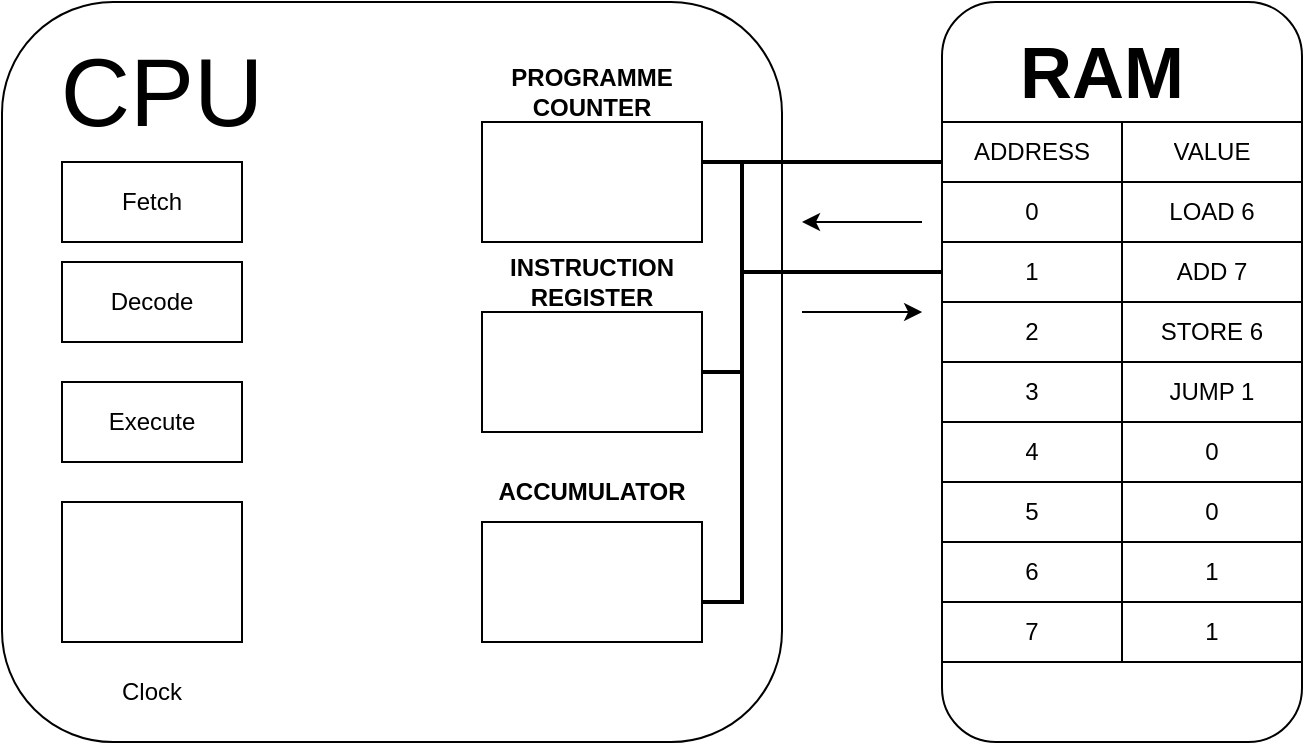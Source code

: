 <mxfile version="24.1.0" type="github">
  <diagram name="Page-1" id="JqNgX-sLA35KOak5caPl">
    <mxGraphModel dx="880" dy="468" grid="1" gridSize="10" guides="1" tooltips="1" connect="1" arrows="1" fold="1" page="1" pageScale="1" pageWidth="1654" pageHeight="1169" math="0" shadow="0">
      <root>
        <mxCell id="0" />
        <mxCell id="1" parent="0" />
        <mxCell id="5GbOFo27XGzMVBYZwTUD-1" value="" style="rounded=1;whiteSpace=wrap;html=1;" vertex="1" parent="1">
          <mxGeometry x="30" y="70" width="390" height="370" as="geometry" />
        </mxCell>
        <mxCell id="5GbOFo27XGzMVBYZwTUD-2" value="&lt;font style=&quot;font-size: 48px;&quot;&gt;CPU&lt;/font&gt;" style="text;html=1;align=center;verticalAlign=middle;whiteSpace=wrap;rounded=0;" vertex="1" parent="1">
          <mxGeometry x="80" y="100" width="60" height="30" as="geometry" />
        </mxCell>
        <mxCell id="5GbOFo27XGzMVBYZwTUD-3" value="Fetch" style="rounded=0;whiteSpace=wrap;html=1;" vertex="1" parent="1">
          <mxGeometry x="60" y="150" width="90" height="40" as="geometry" />
        </mxCell>
        <mxCell id="5GbOFo27XGzMVBYZwTUD-4" value="Execute" style="rounded=0;whiteSpace=wrap;html=1;" vertex="1" parent="1">
          <mxGeometry x="60" y="260" width="90" height="40" as="geometry" />
        </mxCell>
        <mxCell id="5GbOFo27XGzMVBYZwTUD-6" value="Decode" style="rounded=0;whiteSpace=wrap;html=1;" vertex="1" parent="1">
          <mxGeometry x="60" y="200" width="90" height="40" as="geometry" />
        </mxCell>
        <mxCell id="5GbOFo27XGzMVBYZwTUD-7" value="" style="rounded=0;whiteSpace=wrap;html=1;" vertex="1" parent="1">
          <mxGeometry x="60" y="320" width="90" height="70" as="geometry" />
        </mxCell>
        <mxCell id="5GbOFo27XGzMVBYZwTUD-8" value="" style="rounded=0;whiteSpace=wrap;html=1;" vertex="1" parent="1">
          <mxGeometry x="270" y="130" width="110" height="60" as="geometry" />
        </mxCell>
        <mxCell id="5GbOFo27XGzMVBYZwTUD-9" value="" style="rounded=0;whiteSpace=wrap;html=1;" vertex="1" parent="1">
          <mxGeometry x="270" y="225" width="110" height="60" as="geometry" />
        </mxCell>
        <mxCell id="5GbOFo27XGzMVBYZwTUD-10" value="" style="rounded=0;whiteSpace=wrap;html=1;" vertex="1" parent="1">
          <mxGeometry x="270" y="330" width="110" height="60" as="geometry" />
        </mxCell>
        <mxCell id="5GbOFo27XGzMVBYZwTUD-11" value="Clock" style="text;html=1;align=center;verticalAlign=middle;whiteSpace=wrap;rounded=0;" vertex="1" parent="1">
          <mxGeometry x="75" y="400" width="60" height="30" as="geometry" />
        </mxCell>
        <mxCell id="5GbOFo27XGzMVBYZwTUD-12" value="&lt;b&gt;PROGRAMME&lt;/b&gt;&lt;div&gt;&lt;b&gt;COUNTER&lt;/b&gt;&lt;/div&gt;" style="text;html=1;align=center;verticalAlign=middle;whiteSpace=wrap;rounded=0;" vertex="1" parent="1">
          <mxGeometry x="295" y="100" width="60" height="30" as="geometry" />
        </mxCell>
        <mxCell id="5GbOFo27XGzMVBYZwTUD-13" value="&lt;b&gt;INSTRUCTION REGISTER&lt;/b&gt;" style="text;html=1;align=center;verticalAlign=middle;whiteSpace=wrap;rounded=0;" vertex="1" parent="1">
          <mxGeometry x="295" y="195" width="60" height="30" as="geometry" />
        </mxCell>
        <mxCell id="5GbOFo27XGzMVBYZwTUD-14" value="&lt;b&gt;ACCUMULATOR&lt;/b&gt;" style="text;html=1;align=center;verticalAlign=middle;whiteSpace=wrap;rounded=0;" vertex="1" parent="1">
          <mxGeometry x="295" y="300" width="60" height="30" as="geometry" />
        </mxCell>
        <mxCell id="5GbOFo27XGzMVBYZwTUD-18" value="" style="strokeWidth=2;html=1;shape=mxgraph.flowchart.annotation_1;align=left;pointerEvents=1;rotation=-180;" vertex="1" parent="1">
          <mxGeometry x="380" y="150" width="20" height="220" as="geometry" />
        </mxCell>
        <mxCell id="5GbOFo27XGzMVBYZwTUD-23" value="" style="line;strokeWidth=2;html=1;" vertex="1" parent="1">
          <mxGeometry x="380" y="250" width="20" height="10" as="geometry" />
        </mxCell>
        <mxCell id="5GbOFo27XGzMVBYZwTUD-24" value="" style="rounded=1;whiteSpace=wrap;html=1;" vertex="1" parent="1">
          <mxGeometry x="500" y="70" width="180" height="370" as="geometry" />
        </mxCell>
        <mxCell id="5GbOFo27XGzMVBYZwTUD-25" value="" style="line;strokeWidth=2;html=1;" vertex="1" parent="1">
          <mxGeometry x="400" y="145" width="100" height="10" as="geometry" />
        </mxCell>
        <mxCell id="5GbOFo27XGzMVBYZwTUD-26" value="" style="line;strokeWidth=2;html=1;" vertex="1" parent="1">
          <mxGeometry x="400" y="200" width="100" height="10" as="geometry" />
        </mxCell>
        <mxCell id="5GbOFo27XGzMVBYZwTUD-27" value="" style="endArrow=classic;html=1;rounded=0;entryX=0.056;entryY=0.432;entryDx=0;entryDy=0;entryPerimeter=0;" edge="1" parent="1">
          <mxGeometry width="50" height="50" relative="1" as="geometry">
            <mxPoint x="430" y="225" as="sourcePoint" />
            <mxPoint x="490.08" y="225.0" as="targetPoint" />
          </mxGeometry>
        </mxCell>
        <mxCell id="5GbOFo27XGzMVBYZwTUD-28" value="" style="endArrow=classic;html=1;rounded=0;" edge="1" parent="1">
          <mxGeometry width="50" height="50" relative="1" as="geometry">
            <mxPoint x="490" y="180" as="sourcePoint" />
            <mxPoint x="430" y="180" as="targetPoint" />
          </mxGeometry>
        </mxCell>
        <mxCell id="5GbOFo27XGzMVBYZwTUD-29" value="" style="shape=table;startSize=0;container=1;collapsible=0;childLayout=tableLayout;" vertex="1" parent="1">
          <mxGeometry x="500" y="130" width="180" height="270" as="geometry" />
        </mxCell>
        <mxCell id="5GbOFo27XGzMVBYZwTUD-30" value="" style="shape=tableRow;horizontal=0;startSize=0;swimlaneHead=0;swimlaneBody=0;strokeColor=inherit;top=0;left=0;bottom=0;right=0;collapsible=0;dropTarget=0;fillColor=none;points=[[0,0.5],[1,0.5]];portConstraint=eastwest;" vertex="1" parent="5GbOFo27XGzMVBYZwTUD-29">
          <mxGeometry width="180" height="30" as="geometry" />
        </mxCell>
        <mxCell id="5GbOFo27XGzMVBYZwTUD-31" value="ADDRESS" style="shape=partialRectangle;html=1;whiteSpace=wrap;connectable=0;strokeColor=inherit;overflow=hidden;fillColor=none;top=0;left=0;bottom=0;right=0;pointerEvents=1;" vertex="1" parent="5GbOFo27XGzMVBYZwTUD-30">
          <mxGeometry width="90" height="30" as="geometry">
            <mxRectangle width="90" height="30" as="alternateBounds" />
          </mxGeometry>
        </mxCell>
        <mxCell id="5GbOFo27XGzMVBYZwTUD-32" value="VALUE" style="shape=partialRectangle;html=1;whiteSpace=wrap;connectable=0;strokeColor=inherit;overflow=hidden;fillColor=none;top=0;left=0;bottom=0;right=0;pointerEvents=1;" vertex="1" parent="5GbOFo27XGzMVBYZwTUD-30">
          <mxGeometry x="90" width="90" height="30" as="geometry">
            <mxRectangle width="90" height="30" as="alternateBounds" />
          </mxGeometry>
        </mxCell>
        <mxCell id="5GbOFo27XGzMVBYZwTUD-33" value="" style="shape=tableRow;horizontal=0;startSize=0;swimlaneHead=0;swimlaneBody=0;strokeColor=inherit;top=0;left=0;bottom=0;right=0;collapsible=0;dropTarget=0;fillColor=none;points=[[0,0.5],[1,0.5]];portConstraint=eastwest;" vertex="1" parent="5GbOFo27XGzMVBYZwTUD-29">
          <mxGeometry y="30" width="180" height="30" as="geometry" />
        </mxCell>
        <mxCell id="5GbOFo27XGzMVBYZwTUD-34" value="0" style="shape=partialRectangle;html=1;whiteSpace=wrap;connectable=0;strokeColor=inherit;overflow=hidden;fillColor=none;top=0;left=0;bottom=0;right=0;pointerEvents=1;" vertex="1" parent="5GbOFo27XGzMVBYZwTUD-33">
          <mxGeometry width="90" height="30" as="geometry">
            <mxRectangle width="90" height="30" as="alternateBounds" />
          </mxGeometry>
        </mxCell>
        <mxCell id="5GbOFo27XGzMVBYZwTUD-35" value="LOAD 6" style="shape=partialRectangle;html=1;whiteSpace=wrap;connectable=0;strokeColor=inherit;overflow=hidden;fillColor=none;top=0;left=0;bottom=0;right=0;pointerEvents=1;" vertex="1" parent="5GbOFo27XGzMVBYZwTUD-33">
          <mxGeometry x="90" width="90" height="30" as="geometry">
            <mxRectangle width="90" height="30" as="alternateBounds" />
          </mxGeometry>
        </mxCell>
        <mxCell id="5GbOFo27XGzMVBYZwTUD-36" value="" style="shape=tableRow;horizontal=0;startSize=0;swimlaneHead=0;swimlaneBody=0;strokeColor=inherit;top=0;left=0;bottom=0;right=0;collapsible=0;dropTarget=0;fillColor=none;points=[[0,0.5],[1,0.5]];portConstraint=eastwest;" vertex="1" parent="5GbOFo27XGzMVBYZwTUD-29">
          <mxGeometry y="60" width="180" height="30" as="geometry" />
        </mxCell>
        <mxCell id="5GbOFo27XGzMVBYZwTUD-37" value="1" style="shape=partialRectangle;html=1;whiteSpace=wrap;connectable=0;strokeColor=inherit;overflow=hidden;fillColor=none;top=0;left=0;bottom=0;right=0;pointerEvents=1;" vertex="1" parent="5GbOFo27XGzMVBYZwTUD-36">
          <mxGeometry width="90" height="30" as="geometry">
            <mxRectangle width="90" height="30" as="alternateBounds" />
          </mxGeometry>
        </mxCell>
        <mxCell id="5GbOFo27XGzMVBYZwTUD-38" value="ADD 7" style="shape=partialRectangle;html=1;whiteSpace=wrap;connectable=0;strokeColor=inherit;overflow=hidden;fillColor=none;top=0;left=0;bottom=0;right=0;pointerEvents=1;" vertex="1" parent="5GbOFo27XGzMVBYZwTUD-36">
          <mxGeometry x="90" width="90" height="30" as="geometry">
            <mxRectangle width="90" height="30" as="alternateBounds" />
          </mxGeometry>
        </mxCell>
        <mxCell id="5GbOFo27XGzMVBYZwTUD-39" value="" style="shape=tableRow;horizontal=0;startSize=0;swimlaneHead=0;swimlaneBody=0;strokeColor=inherit;top=0;left=0;bottom=0;right=0;collapsible=0;dropTarget=0;fillColor=none;points=[[0,0.5],[1,0.5]];portConstraint=eastwest;" vertex="1" parent="5GbOFo27XGzMVBYZwTUD-29">
          <mxGeometry y="90" width="180" height="30" as="geometry" />
        </mxCell>
        <mxCell id="5GbOFo27XGzMVBYZwTUD-40" value="2" style="shape=partialRectangle;html=1;whiteSpace=wrap;connectable=0;strokeColor=inherit;overflow=hidden;fillColor=none;top=0;left=0;bottom=0;right=0;pointerEvents=1;" vertex="1" parent="5GbOFo27XGzMVBYZwTUD-39">
          <mxGeometry width="90" height="30" as="geometry">
            <mxRectangle width="90" height="30" as="alternateBounds" />
          </mxGeometry>
        </mxCell>
        <mxCell id="5GbOFo27XGzMVBYZwTUD-41" value="STORE 6" style="shape=partialRectangle;html=1;whiteSpace=wrap;connectable=0;strokeColor=inherit;overflow=hidden;fillColor=none;top=0;left=0;bottom=0;right=0;pointerEvents=1;" vertex="1" parent="5GbOFo27XGzMVBYZwTUD-39">
          <mxGeometry x="90" width="90" height="30" as="geometry">
            <mxRectangle width="90" height="30" as="alternateBounds" />
          </mxGeometry>
        </mxCell>
        <mxCell id="5GbOFo27XGzMVBYZwTUD-42" value="" style="shape=tableRow;horizontal=0;startSize=0;swimlaneHead=0;swimlaneBody=0;strokeColor=inherit;top=0;left=0;bottom=0;right=0;collapsible=0;dropTarget=0;fillColor=none;points=[[0,0.5],[1,0.5]];portConstraint=eastwest;" vertex="1" parent="5GbOFo27XGzMVBYZwTUD-29">
          <mxGeometry y="120" width="180" height="30" as="geometry" />
        </mxCell>
        <mxCell id="5GbOFo27XGzMVBYZwTUD-43" value="3" style="shape=partialRectangle;html=1;whiteSpace=wrap;connectable=0;strokeColor=inherit;overflow=hidden;fillColor=none;top=0;left=0;bottom=0;right=0;pointerEvents=1;" vertex="1" parent="5GbOFo27XGzMVBYZwTUD-42">
          <mxGeometry width="90" height="30" as="geometry">
            <mxRectangle width="90" height="30" as="alternateBounds" />
          </mxGeometry>
        </mxCell>
        <mxCell id="5GbOFo27XGzMVBYZwTUD-44" value="JUMP 1" style="shape=partialRectangle;html=1;whiteSpace=wrap;connectable=0;strokeColor=inherit;overflow=hidden;fillColor=none;top=0;left=0;bottom=0;right=0;pointerEvents=1;" vertex="1" parent="5GbOFo27XGzMVBYZwTUD-42">
          <mxGeometry x="90" width="90" height="30" as="geometry">
            <mxRectangle width="90" height="30" as="alternateBounds" />
          </mxGeometry>
        </mxCell>
        <mxCell id="5GbOFo27XGzMVBYZwTUD-45" value="" style="shape=tableRow;horizontal=0;startSize=0;swimlaneHead=0;swimlaneBody=0;strokeColor=inherit;top=0;left=0;bottom=0;right=0;collapsible=0;dropTarget=0;fillColor=none;points=[[0,0.5],[1,0.5]];portConstraint=eastwest;" vertex="1" parent="5GbOFo27XGzMVBYZwTUD-29">
          <mxGeometry y="150" width="180" height="30" as="geometry" />
        </mxCell>
        <mxCell id="5GbOFo27XGzMVBYZwTUD-46" value="4" style="shape=partialRectangle;html=1;whiteSpace=wrap;connectable=0;strokeColor=inherit;overflow=hidden;fillColor=none;top=0;left=0;bottom=0;right=0;pointerEvents=1;" vertex="1" parent="5GbOFo27XGzMVBYZwTUD-45">
          <mxGeometry width="90" height="30" as="geometry">
            <mxRectangle width="90" height="30" as="alternateBounds" />
          </mxGeometry>
        </mxCell>
        <mxCell id="5GbOFo27XGzMVBYZwTUD-47" value="0" style="shape=partialRectangle;html=1;whiteSpace=wrap;connectable=0;strokeColor=inherit;overflow=hidden;fillColor=none;top=0;left=0;bottom=0;right=0;pointerEvents=1;" vertex="1" parent="5GbOFo27XGzMVBYZwTUD-45">
          <mxGeometry x="90" width="90" height="30" as="geometry">
            <mxRectangle width="90" height="30" as="alternateBounds" />
          </mxGeometry>
        </mxCell>
        <mxCell id="5GbOFo27XGzMVBYZwTUD-48" value="" style="shape=tableRow;horizontal=0;startSize=0;swimlaneHead=0;swimlaneBody=0;strokeColor=inherit;top=0;left=0;bottom=0;right=0;collapsible=0;dropTarget=0;fillColor=none;points=[[0,0.5],[1,0.5]];portConstraint=eastwest;" vertex="1" parent="5GbOFo27XGzMVBYZwTUD-29">
          <mxGeometry y="180" width="180" height="30" as="geometry" />
        </mxCell>
        <mxCell id="5GbOFo27XGzMVBYZwTUD-49" value="5" style="shape=partialRectangle;html=1;whiteSpace=wrap;connectable=0;strokeColor=inherit;overflow=hidden;fillColor=none;top=0;left=0;bottom=0;right=0;pointerEvents=1;" vertex="1" parent="5GbOFo27XGzMVBYZwTUD-48">
          <mxGeometry width="90" height="30" as="geometry">
            <mxRectangle width="90" height="30" as="alternateBounds" />
          </mxGeometry>
        </mxCell>
        <mxCell id="5GbOFo27XGzMVBYZwTUD-50" value="0" style="shape=partialRectangle;html=1;whiteSpace=wrap;connectable=0;strokeColor=inherit;overflow=hidden;fillColor=none;top=0;left=0;bottom=0;right=0;pointerEvents=1;" vertex="1" parent="5GbOFo27XGzMVBYZwTUD-48">
          <mxGeometry x="90" width="90" height="30" as="geometry">
            <mxRectangle width="90" height="30" as="alternateBounds" />
          </mxGeometry>
        </mxCell>
        <mxCell id="5GbOFo27XGzMVBYZwTUD-51" value="" style="shape=tableRow;horizontal=0;startSize=0;swimlaneHead=0;swimlaneBody=0;strokeColor=inherit;top=0;left=0;bottom=0;right=0;collapsible=0;dropTarget=0;fillColor=none;points=[[0,0.5],[1,0.5]];portConstraint=eastwest;" vertex="1" parent="5GbOFo27XGzMVBYZwTUD-29">
          <mxGeometry y="210" width="180" height="30" as="geometry" />
        </mxCell>
        <mxCell id="5GbOFo27XGzMVBYZwTUD-52" value="6" style="shape=partialRectangle;html=1;whiteSpace=wrap;connectable=0;strokeColor=inherit;overflow=hidden;fillColor=none;top=0;left=0;bottom=0;right=0;pointerEvents=1;" vertex="1" parent="5GbOFo27XGzMVBYZwTUD-51">
          <mxGeometry width="90" height="30" as="geometry">
            <mxRectangle width="90" height="30" as="alternateBounds" />
          </mxGeometry>
        </mxCell>
        <mxCell id="5GbOFo27XGzMVBYZwTUD-53" value="1" style="shape=partialRectangle;html=1;whiteSpace=wrap;connectable=0;strokeColor=inherit;overflow=hidden;fillColor=none;top=0;left=0;bottom=0;right=0;pointerEvents=1;" vertex="1" parent="5GbOFo27XGzMVBYZwTUD-51">
          <mxGeometry x="90" width="90" height="30" as="geometry">
            <mxRectangle width="90" height="30" as="alternateBounds" />
          </mxGeometry>
        </mxCell>
        <mxCell id="5GbOFo27XGzMVBYZwTUD-54" value="" style="shape=tableRow;horizontal=0;startSize=0;swimlaneHead=0;swimlaneBody=0;strokeColor=inherit;top=0;left=0;bottom=0;right=0;collapsible=0;dropTarget=0;fillColor=none;points=[[0,0.5],[1,0.5]];portConstraint=eastwest;" vertex="1" parent="5GbOFo27XGzMVBYZwTUD-29">
          <mxGeometry y="240" width="180" height="30" as="geometry" />
        </mxCell>
        <mxCell id="5GbOFo27XGzMVBYZwTUD-55" value="7" style="shape=partialRectangle;html=1;whiteSpace=wrap;connectable=0;strokeColor=inherit;overflow=hidden;fillColor=none;top=0;left=0;bottom=0;right=0;pointerEvents=1;" vertex="1" parent="5GbOFo27XGzMVBYZwTUD-54">
          <mxGeometry width="90" height="30" as="geometry">
            <mxRectangle width="90" height="30" as="alternateBounds" />
          </mxGeometry>
        </mxCell>
        <mxCell id="5GbOFo27XGzMVBYZwTUD-56" value="1" style="shape=partialRectangle;html=1;whiteSpace=wrap;connectable=0;strokeColor=inherit;overflow=hidden;fillColor=none;top=0;left=0;bottom=0;right=0;pointerEvents=1;" vertex="1" parent="5GbOFo27XGzMVBYZwTUD-54">
          <mxGeometry x="90" width="90" height="30" as="geometry">
            <mxRectangle width="90" height="30" as="alternateBounds" />
          </mxGeometry>
        </mxCell>
        <mxCell id="5GbOFo27XGzMVBYZwTUD-57" value="&lt;font style=&quot;font-size: 36px;&quot;&gt;&lt;b&gt;RAM&lt;/b&gt;&lt;/font&gt;" style="text;html=1;align=center;verticalAlign=middle;whiteSpace=wrap;rounded=0;" vertex="1" parent="1">
          <mxGeometry x="550" y="90" width="60" height="30" as="geometry" />
        </mxCell>
      </root>
    </mxGraphModel>
  </diagram>
</mxfile>
